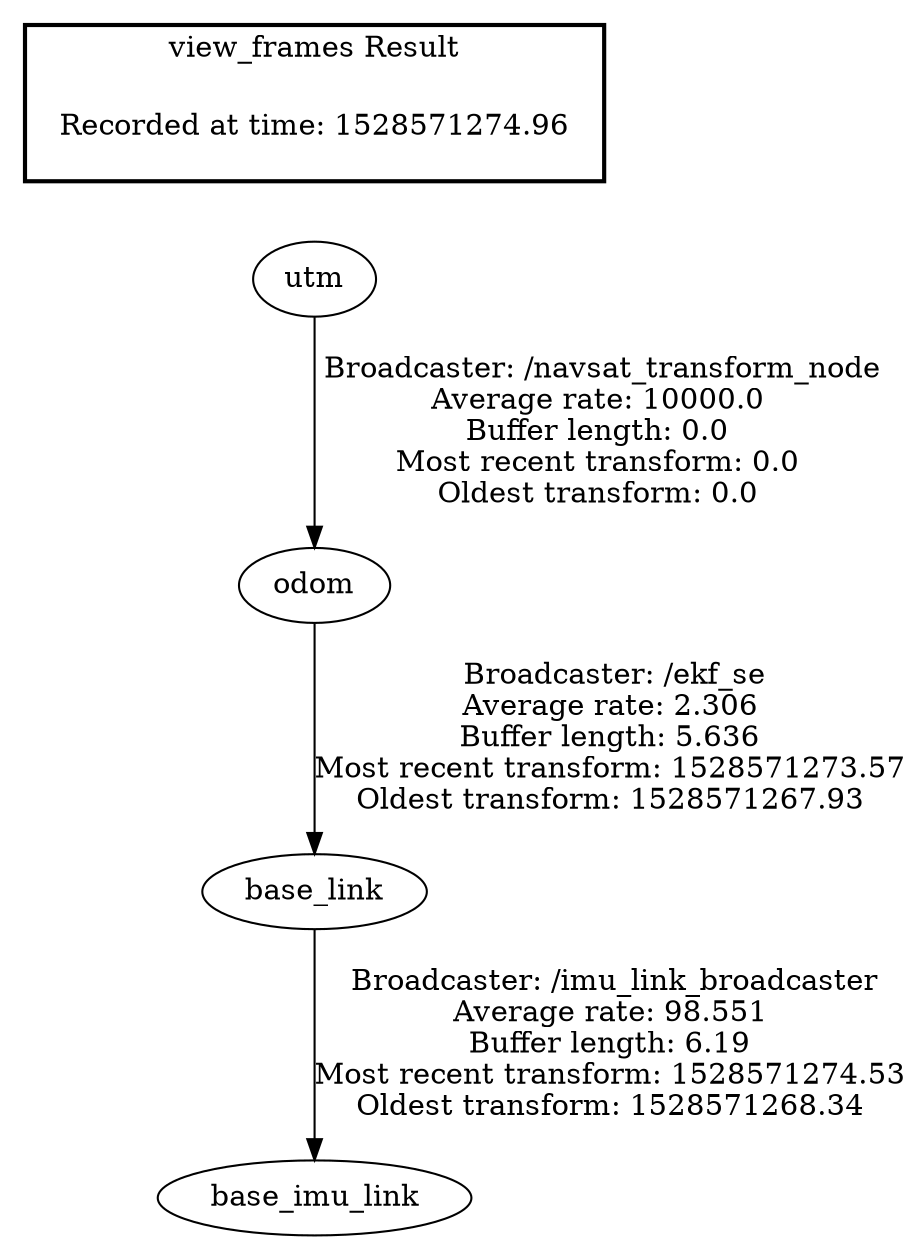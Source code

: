 digraph G {
"odom" -> "base_link"[label=" Broadcaster: /ekf_se\nAverage rate: 2.306\nBuffer length: 5.636\nMost recent transform: 1528571273.57\nOldest transform: 1528571267.93\n"];
"utm" -> "odom"[label=" Broadcaster: /navsat_transform_node\nAverage rate: 10000.0\nBuffer length: 0.0\nMost recent transform: 0.0\nOldest transform: 0.0\n"];
"base_link" -> "base_imu_link"[label=" Broadcaster: /imu_link_broadcaster\nAverage rate: 98.551\nBuffer length: 6.19\nMost recent transform: 1528571274.53\nOldest transform: 1528571268.34\n"];
edge [style=invis];
 subgraph cluster_legend { style=bold; color=black; label ="view_frames Result";
"Recorded at time: 1528571274.96"[ shape=plaintext ] ;
}->"utm";
}